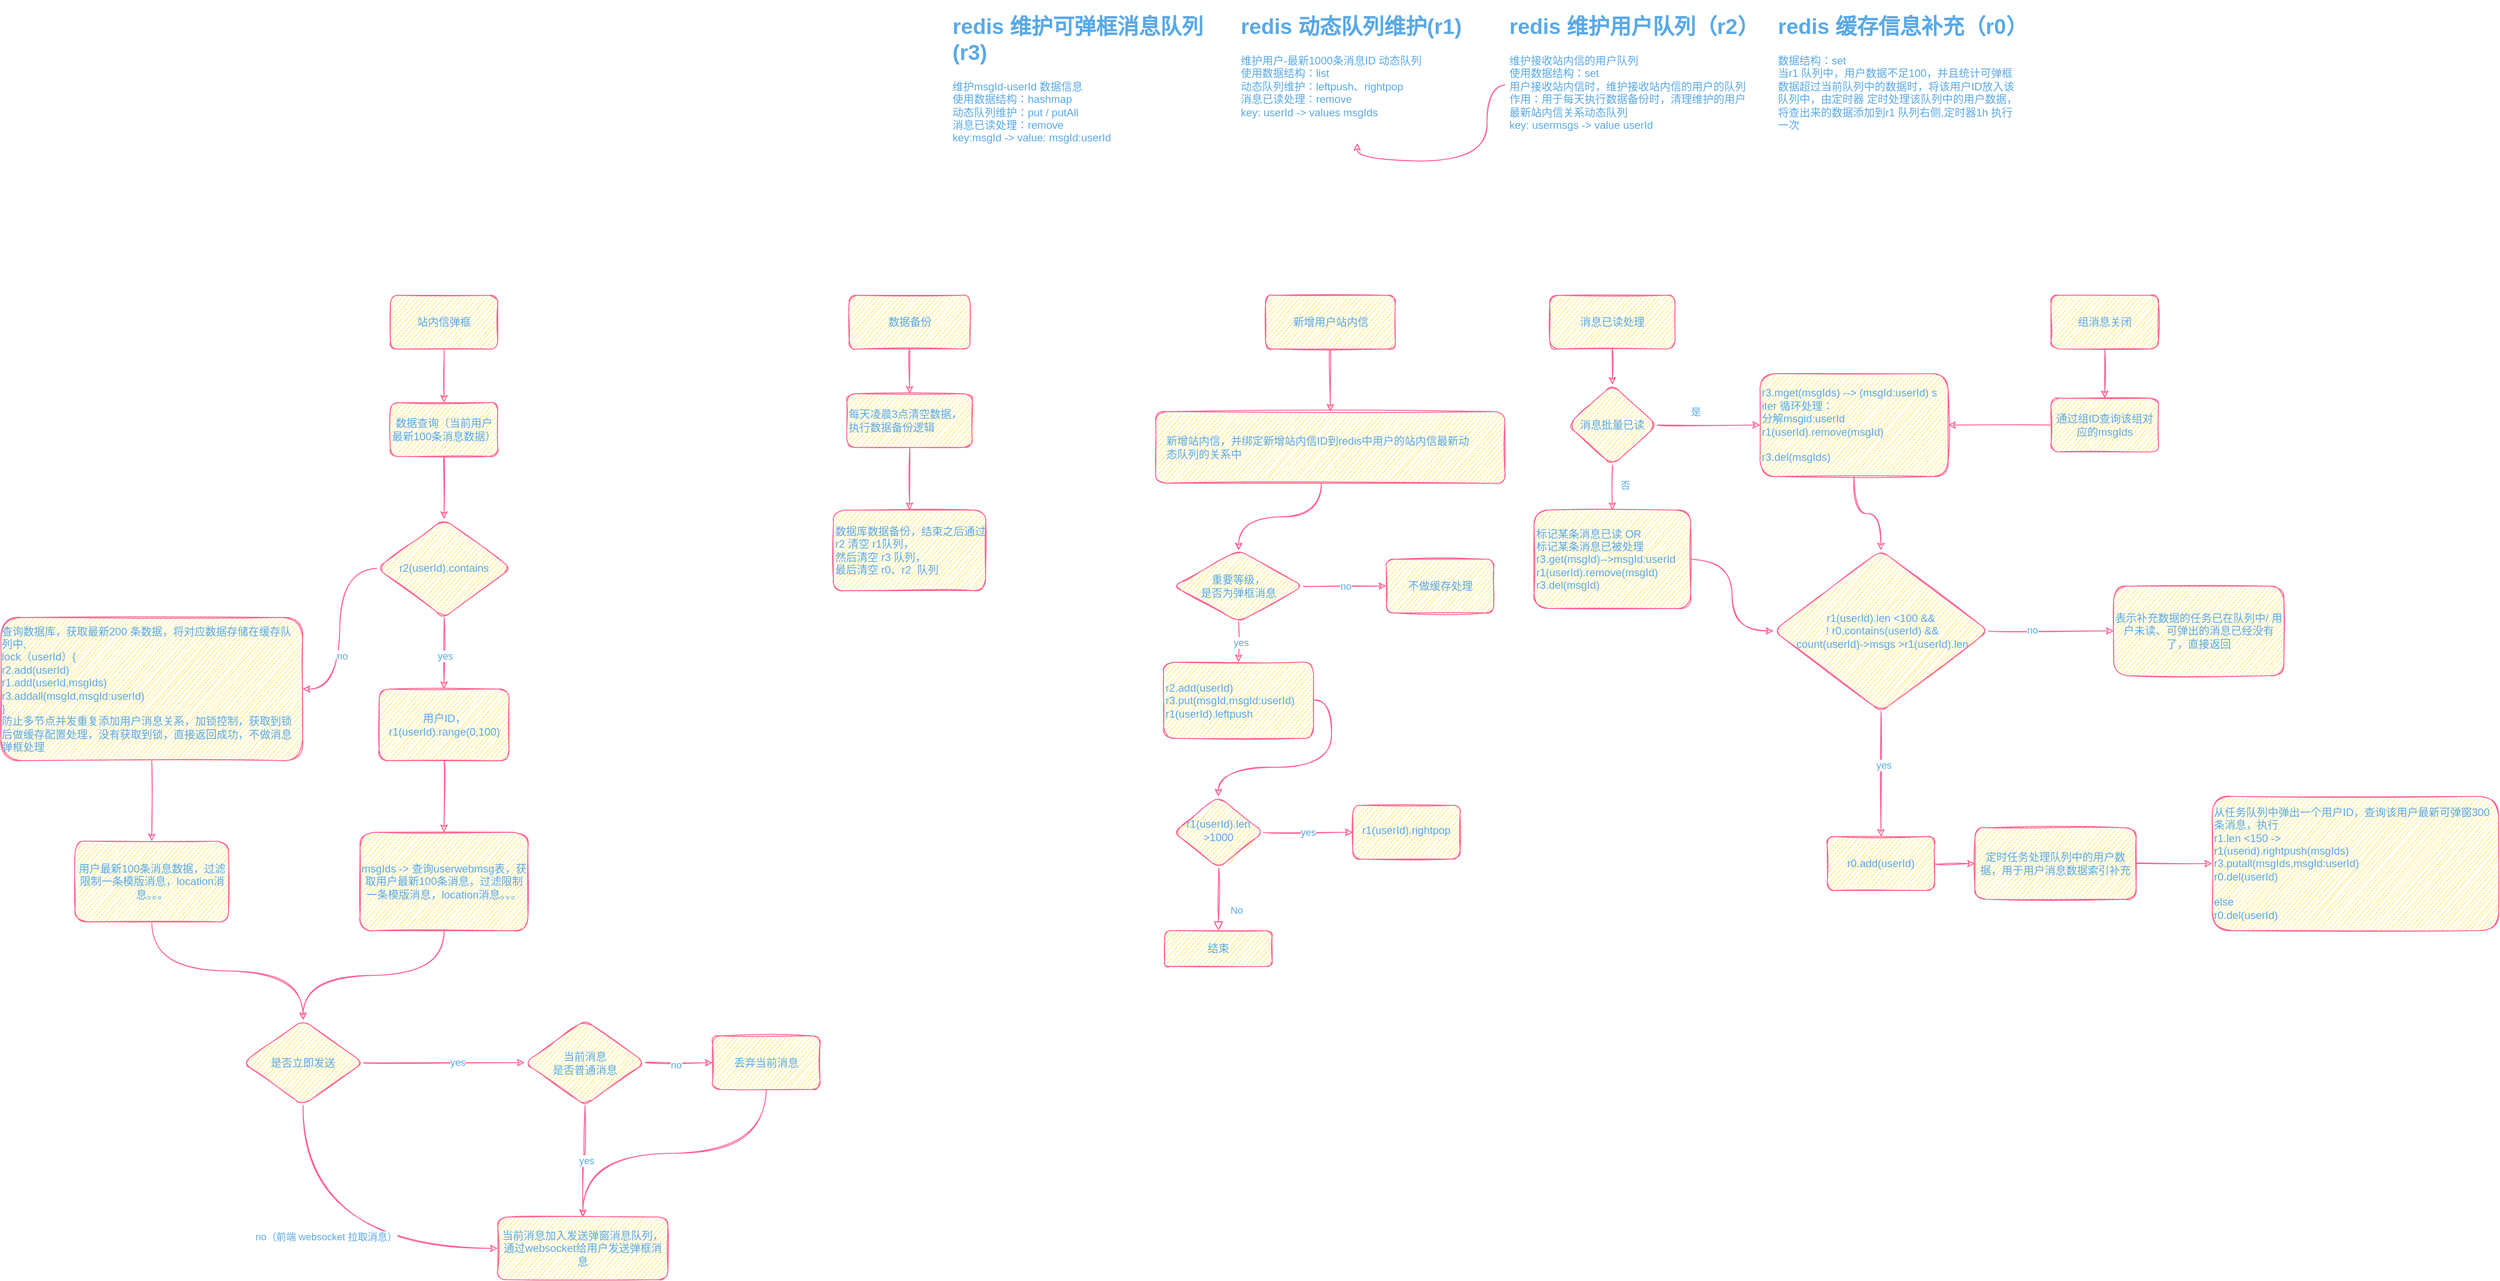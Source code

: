 <mxfile version="16.4.7" type="github">
  <diagram id="C5RBs43oDa-KdzZeNtuy" name="Page-1">
    <mxGraphModel dx="2837" dy="1937" grid="1" gridSize="10" guides="1" tooltips="1" connect="1" arrows="1" fold="1" page="1" pageScale="1" pageWidth="827" pageHeight="1169" math="0" shadow="0">
      <root>
        <mxCell id="WIyWlLk6GJQsqaUBKTNV-0" />
        <mxCell id="WIyWlLk6GJQsqaUBKTNV-1" parent="WIyWlLk6GJQsqaUBKTNV-0" />
        <mxCell id="-cFR_FY4Ac59gnSg9RBy-1" value="" style="edgeStyle=orthogonalEdgeStyle;curved=1;rounded=1;sketch=1;orthogonalLoop=1;jettySize=auto;html=1;fontColor=#5AA9E6;strokeColor=#FF6392;fillColor=#FFE45E;" edge="1" parent="WIyWlLk6GJQsqaUBKTNV-1" source="WIyWlLk6GJQsqaUBKTNV-3" target="-cFR_FY4Ac59gnSg9RBy-0">
          <mxGeometry relative="1" as="geometry" />
        </mxCell>
        <mxCell id="WIyWlLk6GJQsqaUBKTNV-3" value="新增用户站内信" style="rounded=1;whiteSpace=wrap;html=1;fontSize=12;glass=0;strokeWidth=1;shadow=0;sketch=1;fillColor=#FFE45E;strokeColor=#FF6392;fontColor=#5AA9E6;" parent="WIyWlLk6GJQsqaUBKTNV-1" vertex="1">
          <mxGeometry x="252.5" y="-60" width="145" height="60" as="geometry" />
        </mxCell>
        <mxCell id="WIyWlLk6GJQsqaUBKTNV-8" value="No" style="rounded=1;html=1;jettySize=auto;orthogonalLoop=1;fontSize=11;endArrow=block;endFill=0;endSize=8;strokeWidth=1;shadow=0;labelBackgroundColor=none;edgeStyle=orthogonalEdgeStyle;sketch=1;curved=1;strokeColor=#FF6392;fontColor=#5AA9E6;" parent="WIyWlLk6GJQsqaUBKTNV-1" source="WIyWlLk6GJQsqaUBKTNV-10" target="WIyWlLk6GJQsqaUBKTNV-11" edge="1">
          <mxGeometry x="0.333" y="20" relative="1" as="geometry">
            <mxPoint as="offset" />
          </mxGeometry>
        </mxCell>
        <mxCell id="-cFR_FY4Ac59gnSg9RBy-32" value="yes" style="edgeStyle=orthogonalEdgeStyle;curved=1;rounded=1;sketch=1;orthogonalLoop=1;jettySize=auto;html=1;fontColor=#5AA9E6;strokeColor=#FF6392;fillColor=#FFE45E;" edge="1" parent="WIyWlLk6GJQsqaUBKTNV-1" source="WIyWlLk6GJQsqaUBKTNV-10" target="-cFR_FY4Ac59gnSg9RBy-31">
          <mxGeometry relative="1" as="geometry" />
        </mxCell>
        <mxCell id="WIyWlLk6GJQsqaUBKTNV-10" value="r1(userId).len&lt;br&gt;&amp;gt;1000" style="rhombus;whiteSpace=wrap;html=1;shadow=0;fontFamily=Helvetica;fontSize=12;align=center;strokeWidth=1;spacing=6;spacingTop=-4;sketch=1;rounded=1;fillColor=#FFE45E;strokeColor=#FF6392;fontColor=#5AA9E6;" parent="WIyWlLk6GJQsqaUBKTNV-1" vertex="1">
          <mxGeometry x="150" y="500" width="100" height="80" as="geometry" />
        </mxCell>
        <mxCell id="WIyWlLk6GJQsqaUBKTNV-11" value="结束" style="rounded=1;whiteSpace=wrap;html=1;fontSize=12;glass=0;strokeWidth=1;shadow=0;sketch=1;fillColor=#FFE45E;strokeColor=#FF6392;fontColor=#5AA9E6;" parent="WIyWlLk6GJQsqaUBKTNV-1" vertex="1">
          <mxGeometry x="140" y="650" width="120" height="40" as="geometry" />
        </mxCell>
        <mxCell id="-cFR_FY4Ac59gnSg9RBy-0" value="" style="whiteSpace=wrap;html=1;fillColor=#FFE45E;strokeColor=#FF6392;fontColor=#5AA9E6;rounded=1;glass=0;strokeWidth=1;shadow=0;sketch=1;" vertex="1" parent="WIyWlLk6GJQsqaUBKTNV-1">
          <mxGeometry x="130" y="70" width="390" height="80" as="geometry" />
        </mxCell>
        <mxCell id="-cFR_FY4Ac59gnSg9RBy-24" value="" style="edgeStyle=orthogonalEdgeStyle;curved=1;rounded=1;sketch=1;orthogonalLoop=1;jettySize=auto;html=1;fontColor=#5AA9E6;strokeColor=#FF6392;fillColor=#FFE45E;" edge="1" parent="WIyWlLk6GJQsqaUBKTNV-1" source="-cFR_FY4Ac59gnSg9RBy-3" target="-cFR_FY4Ac59gnSg9RBy-23">
          <mxGeometry relative="1" as="geometry" />
        </mxCell>
        <mxCell id="-cFR_FY4Ac59gnSg9RBy-3" value="新增站内信，并绑定新增站内信ID到redis中用户的站内信最新动态队列的关系中&lt;br&gt;" style="text;html=1;strokeColor=none;fillColor=none;align=left;verticalAlign=middle;whiteSpace=wrap;rounded=1;sketch=1;fontColor=#5AA9E6;" vertex="1" parent="WIyWlLk6GJQsqaUBKTNV-1">
          <mxGeometry x="140" y="70" width="350" height="80" as="geometry" />
        </mxCell>
        <mxCell id="-cFR_FY4Ac59gnSg9RBy-7" value="&lt;h1&gt;redis 动态队列维护(r1)&lt;/h1&gt;&lt;div&gt;维护用户-最新1000条消息ID 动态队列&lt;/div&gt;&lt;div&gt;使用数据结构：list&lt;/div&gt;&lt;div&gt;动态队列维护：leftpush、rightpop&lt;/div&gt;&lt;div&gt;消息已读处理：remove&lt;/div&gt;&lt;div&gt;key: userId -&amp;gt; values msgIds&lt;/div&gt;" style="text;html=1;strokeColor=none;fillColor=none;spacing=5;spacingTop=-20;whiteSpace=wrap;overflow=hidden;rounded=1;sketch=1;fontColor=#5AA9E6;" vertex="1" parent="WIyWlLk6GJQsqaUBKTNV-1">
          <mxGeometry x="220" y="-380" width="270" height="150" as="geometry" />
        </mxCell>
        <mxCell id="-cFR_FY4Ac59gnSg9RBy-9" style="edgeStyle=orthogonalEdgeStyle;curved=1;rounded=1;sketch=1;orthogonalLoop=1;jettySize=auto;html=1;entryX=0.5;entryY=1;entryDx=0;entryDy=0;fontColor=#5AA9E6;strokeColor=#FF6392;fillColor=#FFE45E;" edge="1" parent="WIyWlLk6GJQsqaUBKTNV-1" source="-cFR_FY4Ac59gnSg9RBy-8" target="-cFR_FY4Ac59gnSg9RBy-7">
          <mxGeometry relative="1" as="geometry" />
        </mxCell>
        <mxCell id="-cFR_FY4Ac59gnSg9RBy-8" value="&lt;h1&gt;redis 维护用户队列（r2）&lt;/h1&gt;&lt;div&gt;维护接收站内信的用户队列&lt;/div&gt;&lt;div&gt;使用数据结构：set&lt;/div&gt;&lt;div&gt;用户接收站内信时，维护接收站内信的用户的队列&lt;/div&gt;&lt;div&gt;作用：用于每天执行数据备份时，清理维护的用户最新站内信关系动态队列&lt;/div&gt;&lt;div&gt;key: usermsgs -&amp;gt; value userId&lt;/div&gt;" style="text;html=1;strokeColor=none;fillColor=none;spacing=5;spacingTop=-20;whiteSpace=wrap;overflow=hidden;rounded=1;sketch=1;fontColor=#5AA9E6;" vertex="1" parent="WIyWlLk6GJQsqaUBKTNV-1">
          <mxGeometry x="520" y="-380" width="280" height="170" as="geometry" />
        </mxCell>
        <mxCell id="-cFR_FY4Ac59gnSg9RBy-14" value="" style="edgeStyle=orthogonalEdgeStyle;curved=1;rounded=1;sketch=1;orthogonalLoop=1;jettySize=auto;html=1;fontColor=#5AA9E6;strokeColor=#FF6392;fillColor=#FFE45E;" edge="1" parent="WIyWlLk6GJQsqaUBKTNV-1" source="-cFR_FY4Ac59gnSg9RBy-10" target="-cFR_FY4Ac59gnSg9RBy-13">
          <mxGeometry relative="1" as="geometry" />
        </mxCell>
        <mxCell id="-cFR_FY4Ac59gnSg9RBy-10" value="消息已读处理" style="rounded=1;whiteSpace=wrap;html=1;fontSize=12;glass=0;strokeWidth=1;shadow=0;sketch=1;fillColor=#FFE45E;strokeColor=#FF6392;fontColor=#5AA9E6;" vertex="1" parent="WIyWlLk6GJQsqaUBKTNV-1">
          <mxGeometry x="570" y="-60" width="140" height="60" as="geometry" />
        </mxCell>
        <mxCell id="-cFR_FY4Ac59gnSg9RBy-16" value="" style="edgeStyle=orthogonalEdgeStyle;curved=1;rounded=1;sketch=1;orthogonalLoop=1;jettySize=auto;html=1;fontColor=#5AA9E6;strokeColor=#FF6392;fillColor=#FFE45E;" edge="1" parent="WIyWlLk6GJQsqaUBKTNV-1" source="-cFR_FY4Ac59gnSg9RBy-13" target="-cFR_FY4Ac59gnSg9RBy-15">
          <mxGeometry relative="1" as="geometry" />
        </mxCell>
        <mxCell id="-cFR_FY4Ac59gnSg9RBy-20" value="否" style="edgeLabel;html=1;align=right;verticalAlign=middle;resizable=0;points=[];fontColor=#5AA9E6;rounded=1;" vertex="1" connectable="0" parent="-cFR_FY4Ac59gnSg9RBy-16">
          <mxGeometry x="-0.133" y="4" relative="1" as="geometry">
            <mxPoint x="16" as="offset" />
          </mxGeometry>
        </mxCell>
        <mxCell id="-cFR_FY4Ac59gnSg9RBy-18" value="" style="edgeStyle=orthogonalEdgeStyle;curved=1;rounded=1;sketch=1;orthogonalLoop=1;jettySize=auto;html=1;fontColor=#5AA9E6;strokeColor=#FF6392;fillColor=#FFE45E;" edge="1" parent="WIyWlLk6GJQsqaUBKTNV-1" source="-cFR_FY4Ac59gnSg9RBy-13" target="-cFR_FY4Ac59gnSg9RBy-17">
          <mxGeometry relative="1" as="geometry" />
        </mxCell>
        <mxCell id="-cFR_FY4Ac59gnSg9RBy-19" value="是" style="edgeLabel;html=1;align=center;verticalAlign=middle;resizable=0;points=[];fontColor=#5AA9E6;rounded=1;" vertex="1" connectable="0" parent="-cFR_FY4Ac59gnSg9RBy-18">
          <mxGeometry x="-0.257" y="4" relative="1" as="geometry">
            <mxPoint y="-11" as="offset" />
          </mxGeometry>
        </mxCell>
        <mxCell id="-cFR_FY4Ac59gnSg9RBy-13" value="消息批量已读" style="rhombus;whiteSpace=wrap;html=1;fillColor=#FFE45E;strokeColor=#FF6392;fontColor=#5AA9E6;rounded=1;glass=0;strokeWidth=1;shadow=0;sketch=1;" vertex="1" parent="WIyWlLk6GJQsqaUBKTNV-1">
          <mxGeometry x="590" y="40" width="100" height="90" as="geometry" />
        </mxCell>
        <mxCell id="-cFR_FY4Ac59gnSg9RBy-34" value="" style="edgeStyle=orthogonalEdgeStyle;curved=1;rounded=1;sketch=1;orthogonalLoop=1;jettySize=auto;html=1;fontColor=#5AA9E6;strokeColor=#FF6392;fillColor=#FFE45E;" edge="1" parent="WIyWlLk6GJQsqaUBKTNV-1" source="-cFR_FY4Ac59gnSg9RBy-15" target="-cFR_FY4Ac59gnSg9RBy-33">
          <mxGeometry relative="1" as="geometry" />
        </mxCell>
        <mxCell id="-cFR_FY4Ac59gnSg9RBy-15" value="标记某条消息已读 OR&lt;br&gt;标记某条消息已被处理&lt;br&gt;r3.get(msgId)--&amp;gt;msgId:userId&lt;br&gt;r1(userId).remove(msgId)&lt;br&gt;r3.del(msgId)" style="whiteSpace=wrap;html=1;fillColor=#FFE45E;strokeColor=#FF6392;fontColor=#5AA9E6;rounded=1;glass=0;strokeWidth=1;shadow=0;sketch=1;align=left;" vertex="1" parent="WIyWlLk6GJQsqaUBKTNV-1">
          <mxGeometry x="552.5" y="180" width="175" height="110" as="geometry" />
        </mxCell>
        <mxCell id="-cFR_FY4Ac59gnSg9RBy-35" style="edgeStyle=orthogonalEdgeStyle;curved=1;rounded=1;sketch=1;orthogonalLoop=1;jettySize=auto;html=1;exitX=0.5;exitY=1;exitDx=0;exitDy=0;entryX=0.5;entryY=0;entryDx=0;entryDy=0;fontColor=#5AA9E6;strokeColor=#FF6392;fillColor=#FFE45E;" edge="1" parent="WIyWlLk6GJQsqaUBKTNV-1" source="-cFR_FY4Ac59gnSg9RBy-17" target="-cFR_FY4Ac59gnSg9RBy-33">
          <mxGeometry relative="1" as="geometry" />
        </mxCell>
        <mxCell id="-cFR_FY4Ac59gnSg9RBy-17" value="r3.mget(msgIds) --&amp;gt; (msgId:userId) s&lt;br&gt;iter 循环处理：&lt;br&gt;分解msgid:userId&amp;nbsp;&lt;br&gt;r1(userId).remove(msgId)&lt;br&gt;&lt;br&gt;r3.del(msgIds)&lt;br&gt;&lt;div&gt;&lt;/div&gt;" style="whiteSpace=wrap;html=1;fillColor=#FFE45E;strokeColor=#FF6392;fontColor=#5AA9E6;rounded=1;glass=0;strokeWidth=1;shadow=0;sketch=1;align=left;" vertex="1" parent="WIyWlLk6GJQsqaUBKTNV-1">
          <mxGeometry x="805" y="27.5" width="210" height="115" as="geometry" />
        </mxCell>
        <mxCell id="-cFR_FY4Ac59gnSg9RBy-22" value="&lt;h1&gt;redis 维护可弹框消息队列(r3)&lt;/h1&gt;&lt;div&gt;维护msgId-userId 数据信息&lt;/div&gt;&lt;div&gt;&lt;span&gt;使用数据结构：hashmap&lt;/span&gt;&lt;br&gt;&lt;/div&gt;&lt;div&gt;动态队列维护：put / putAll&lt;/div&gt;&lt;div&gt;&lt;span&gt;消息已读处理：remove&lt;/span&gt;&lt;/div&gt;&lt;div&gt;&lt;span&gt;key:msgId -&amp;gt; value: msgId:userId&lt;/span&gt;&lt;/div&gt;" style="text;html=1;strokeColor=none;fillColor=none;spacing=5;spacingTop=-20;whiteSpace=wrap;overflow=hidden;rounded=1;sketch=1;fontColor=#5AA9E6;" vertex="1" parent="WIyWlLk6GJQsqaUBKTNV-1">
          <mxGeometry x="-102.5" y="-380" width="300" height="160" as="geometry" />
        </mxCell>
        <mxCell id="-cFR_FY4Ac59gnSg9RBy-26" value="" style="edgeStyle=orthogonalEdgeStyle;curved=1;rounded=1;sketch=1;orthogonalLoop=1;jettySize=auto;html=1;fontColor=#5AA9E6;strokeColor=#FF6392;fillColor=#FFE45E;" edge="1" parent="WIyWlLk6GJQsqaUBKTNV-1" source="-cFR_FY4Ac59gnSg9RBy-23" target="-cFR_FY4Ac59gnSg9RBy-25">
          <mxGeometry relative="1" as="geometry" />
        </mxCell>
        <mxCell id="-cFR_FY4Ac59gnSg9RBy-27" value="yes" style="edgeLabel;html=1;align=center;verticalAlign=middle;resizable=0;points=[];fontColor=#5AA9E6;rounded=1;" vertex="1" connectable="0" parent="-cFR_FY4Ac59gnSg9RBy-26">
          <mxGeometry x="0.022" y="2" relative="1" as="geometry">
            <mxPoint as="offset" />
          </mxGeometry>
        </mxCell>
        <mxCell id="-cFR_FY4Ac59gnSg9RBy-29" value="no" style="edgeStyle=orthogonalEdgeStyle;curved=1;rounded=1;sketch=1;orthogonalLoop=1;jettySize=auto;html=1;fontColor=#5AA9E6;strokeColor=#FF6392;fillColor=#FFE45E;" edge="1" parent="WIyWlLk6GJQsqaUBKTNV-1" source="-cFR_FY4Ac59gnSg9RBy-23" target="-cFR_FY4Ac59gnSg9RBy-28">
          <mxGeometry relative="1" as="geometry" />
        </mxCell>
        <mxCell id="-cFR_FY4Ac59gnSg9RBy-23" value="重要等级，&lt;br&gt;是否为弹框消息" style="rhombus;whiteSpace=wrap;html=1;rounded=1;sketch=1;fontColor=#5AA9E6;strokeColor=#FF6392;fillColor=#FFE45E;" vertex="1" parent="WIyWlLk6GJQsqaUBKTNV-1">
          <mxGeometry x="150" y="225" width="145" height="80" as="geometry" />
        </mxCell>
        <mxCell id="-cFR_FY4Ac59gnSg9RBy-30" style="edgeStyle=orthogonalEdgeStyle;curved=1;rounded=1;sketch=1;orthogonalLoop=1;jettySize=auto;html=1;exitX=1;exitY=0.5;exitDx=0;exitDy=0;fontColor=#5AA9E6;strokeColor=#FF6392;fillColor=#FFE45E;" edge="1" parent="WIyWlLk6GJQsqaUBKTNV-1" source="-cFR_FY4Ac59gnSg9RBy-25" target="WIyWlLk6GJQsqaUBKTNV-10">
          <mxGeometry relative="1" as="geometry" />
        </mxCell>
        <mxCell id="-cFR_FY4Ac59gnSg9RBy-25" value="&lt;span&gt;r2.add(userId)&lt;/span&gt;&lt;br&gt;&lt;span&gt;r3.put(msgId,msgId:userId)&lt;br&gt;&lt;/span&gt;r1(userId).leftpush" style="whiteSpace=wrap;html=1;fillColor=#FFE45E;strokeColor=#FF6392;fontColor=#5AA9E6;rounded=1;sketch=1;align=left;" vertex="1" parent="WIyWlLk6GJQsqaUBKTNV-1">
          <mxGeometry x="138.75" y="350" width="167.5" height="85" as="geometry" />
        </mxCell>
        <mxCell id="-cFR_FY4Ac59gnSg9RBy-28" value="不做缓存处理" style="whiteSpace=wrap;html=1;fillColor=#FFE45E;strokeColor=#FF6392;fontColor=#5AA9E6;rounded=1;sketch=1;" vertex="1" parent="WIyWlLk6GJQsqaUBKTNV-1">
          <mxGeometry x="387.5" y="235" width="120" height="60" as="geometry" />
        </mxCell>
        <mxCell id="-cFR_FY4Ac59gnSg9RBy-31" value="r1(userId).rightpop" style="whiteSpace=wrap;html=1;fillColor=#FFE45E;strokeColor=#FF6392;fontColor=#5AA9E6;shadow=0;strokeWidth=1;spacing=6;spacingTop=-4;sketch=1;rounded=1;" vertex="1" parent="WIyWlLk6GJQsqaUBKTNV-1">
          <mxGeometry x="350" y="510" width="120" height="60" as="geometry" />
        </mxCell>
        <mxCell id="-cFR_FY4Ac59gnSg9RBy-46" value="" style="edgeStyle=orthogonalEdgeStyle;curved=1;rounded=1;sketch=1;orthogonalLoop=1;jettySize=auto;html=1;fontColor=#5AA9E6;strokeColor=#FF6392;fillColor=#FFE45E;" edge="1" parent="WIyWlLk6GJQsqaUBKTNV-1" source="-cFR_FY4Ac59gnSg9RBy-33" target="-cFR_FY4Ac59gnSg9RBy-45">
          <mxGeometry relative="1" as="geometry" />
        </mxCell>
        <mxCell id="-cFR_FY4Ac59gnSg9RBy-47" value="yes" style="edgeLabel;html=1;align=center;verticalAlign=middle;resizable=0;points=[];fontColor=#5AA9E6;rounded=1;" vertex="1" connectable="0" parent="-cFR_FY4Ac59gnSg9RBy-46">
          <mxGeometry x="-0.143" y="3" relative="1" as="geometry">
            <mxPoint as="offset" />
          </mxGeometry>
        </mxCell>
        <mxCell id="-cFR_FY4Ac59gnSg9RBy-49" value="" style="edgeStyle=orthogonalEdgeStyle;curved=1;rounded=1;sketch=1;orthogonalLoop=1;jettySize=auto;html=1;fontColor=#5AA9E6;strokeColor=#FF6392;fillColor=#FFE45E;" edge="1" parent="WIyWlLk6GJQsqaUBKTNV-1" source="-cFR_FY4Ac59gnSg9RBy-33" target="-cFR_FY4Ac59gnSg9RBy-48">
          <mxGeometry relative="1" as="geometry" />
        </mxCell>
        <mxCell id="-cFR_FY4Ac59gnSg9RBy-50" value="no" style="edgeLabel;html=1;align=center;verticalAlign=middle;resizable=0;points=[];fontColor=#5AA9E6;rounded=1;" vertex="1" connectable="0" parent="-cFR_FY4Ac59gnSg9RBy-49">
          <mxGeometry x="-0.3" y="1" relative="1" as="geometry">
            <mxPoint as="offset" />
          </mxGeometry>
        </mxCell>
        <mxCell id="-cFR_FY4Ac59gnSg9RBy-33" value="r1(userId).len &amp;lt;100 &amp;amp;&amp;amp;&lt;br&gt;&amp;nbsp;! r0.contains(userId) &amp;amp;&amp;amp;&lt;br&gt;&amp;nbsp;count(userId)-&amp;gt;msgs &amp;gt;r1(userId).len" style="rhombus;whiteSpace=wrap;html=1;align=center;fillColor=#FFE45E;strokeColor=#FF6392;fontColor=#5AA9E6;rounded=1;glass=0;strokeWidth=1;shadow=0;sketch=1;" vertex="1" parent="WIyWlLk6GJQsqaUBKTNV-1">
          <mxGeometry x="820" y="225" width="240" height="180" as="geometry" />
        </mxCell>
        <mxCell id="-cFR_FY4Ac59gnSg9RBy-36" value="&lt;h1&gt;redis 缓存信息补充（r0）&lt;/h1&gt;&lt;div&gt;数据结构：set&lt;/div&gt;&lt;div&gt;当r1 队列中，用户数据不足100，并且统计可弹框数据超过当前队列中的数据时，将该用户ID放入该队列中，由定时器 定时处理该队列中的用户数据，将查出来的数据添加到r1 队列右侧,定时器1h 执行一次&lt;/div&gt;" style="text;html=1;strokeColor=none;fillColor=none;spacing=5;spacingTop=-20;whiteSpace=wrap;overflow=hidden;rounded=1;sketch=1;fontColor=#5AA9E6;" vertex="1" parent="WIyWlLk6GJQsqaUBKTNV-1">
          <mxGeometry x="820" y="-380" width="280" height="170" as="geometry" />
        </mxCell>
        <mxCell id="-cFR_FY4Ac59gnSg9RBy-52" value="" style="edgeStyle=orthogonalEdgeStyle;curved=1;rounded=1;sketch=1;orthogonalLoop=1;jettySize=auto;html=1;fontColor=#5AA9E6;strokeColor=#FF6392;fillColor=#FFE45E;" edge="1" parent="WIyWlLk6GJQsqaUBKTNV-1" source="-cFR_FY4Ac59gnSg9RBy-45" target="-cFR_FY4Ac59gnSg9RBy-51">
          <mxGeometry relative="1" as="geometry" />
        </mxCell>
        <mxCell id="-cFR_FY4Ac59gnSg9RBy-45" value="r0.add(userId)" style="rounded=1;whiteSpace=wrap;html=1;fillColor=#FFE45E;strokeColor=#FF6392;fontColor=#5AA9E6;glass=0;strokeWidth=1;shadow=0;sketch=1;" vertex="1" parent="WIyWlLk6GJQsqaUBKTNV-1">
          <mxGeometry x="880" y="545" width="120" height="60" as="geometry" />
        </mxCell>
        <mxCell id="-cFR_FY4Ac59gnSg9RBy-48" value="表示补充数据的任务已在队列中/ 用户未读、可弹出的消息已经没有了，直接返回" style="whiteSpace=wrap;html=1;fillColor=#FFE45E;strokeColor=#FF6392;fontColor=#5AA9E6;rounded=1;glass=0;strokeWidth=1;shadow=0;sketch=1;" vertex="1" parent="WIyWlLk6GJQsqaUBKTNV-1">
          <mxGeometry x="1200" y="265" width="190" height="100" as="geometry" />
        </mxCell>
        <mxCell id="-cFR_FY4Ac59gnSg9RBy-60" value="" style="edgeStyle=orthogonalEdgeStyle;curved=1;rounded=1;sketch=1;orthogonalLoop=1;jettySize=auto;html=1;fontColor=#5AA9E6;strokeColor=#FF6392;fillColor=#FFE45E;" edge="1" parent="WIyWlLk6GJQsqaUBKTNV-1" source="-cFR_FY4Ac59gnSg9RBy-51" target="-cFR_FY4Ac59gnSg9RBy-59">
          <mxGeometry relative="1" as="geometry" />
        </mxCell>
        <mxCell id="-cFR_FY4Ac59gnSg9RBy-51" value="定时任务处理队列中的用户数据，用于用户消息数据索引补充" style="whiteSpace=wrap;html=1;fillColor=#FFE45E;strokeColor=#FF6392;fontColor=#5AA9E6;rounded=1;glass=0;strokeWidth=1;shadow=0;sketch=1;" vertex="1" parent="WIyWlLk6GJQsqaUBKTNV-1">
          <mxGeometry x="1045" y="535" width="180" height="80" as="geometry" />
        </mxCell>
        <mxCell id="-cFR_FY4Ac59gnSg9RBy-57" value="" style="edgeStyle=orthogonalEdgeStyle;curved=1;rounded=1;sketch=1;orthogonalLoop=1;jettySize=auto;html=1;fontColor=#5AA9E6;strokeColor=#FF6392;fillColor=#FFE45E;" edge="1" parent="WIyWlLk6GJQsqaUBKTNV-1" source="-cFR_FY4Ac59gnSg9RBy-53" target="-cFR_FY4Ac59gnSg9RBy-56">
          <mxGeometry relative="1" as="geometry" />
        </mxCell>
        <mxCell id="-cFR_FY4Ac59gnSg9RBy-53" value="组消息关闭" style="whiteSpace=wrap;html=1;rounded=1;sketch=1;fontColor=#5AA9E6;strokeColor=#FF6392;fillColor=#FFE45E;" vertex="1" parent="WIyWlLk6GJQsqaUBKTNV-1">
          <mxGeometry x="1130" y="-60" width="120" height="60" as="geometry" />
        </mxCell>
        <mxCell id="-cFR_FY4Ac59gnSg9RBy-58" style="edgeStyle=orthogonalEdgeStyle;curved=1;rounded=1;sketch=1;orthogonalLoop=1;jettySize=auto;html=1;exitX=0;exitY=0.5;exitDx=0;exitDy=0;entryX=1;entryY=0.5;entryDx=0;entryDy=0;fontColor=#5AA9E6;strokeColor=#FF6392;fillColor=#FFE45E;" edge="1" parent="WIyWlLk6GJQsqaUBKTNV-1" source="-cFR_FY4Ac59gnSg9RBy-56" target="-cFR_FY4Ac59gnSg9RBy-17">
          <mxGeometry relative="1" as="geometry" />
        </mxCell>
        <mxCell id="-cFR_FY4Ac59gnSg9RBy-56" value="通过组ID查询该组对应的msgIds" style="whiteSpace=wrap;html=1;fillColor=#FFE45E;strokeColor=#FF6392;fontColor=#5AA9E6;rounded=1;sketch=1;" vertex="1" parent="WIyWlLk6GJQsqaUBKTNV-1">
          <mxGeometry x="1130" y="55" width="120" height="60" as="geometry" />
        </mxCell>
        <mxCell id="-cFR_FY4Ac59gnSg9RBy-59" value="从任务队列中弹出一个用户ID，查询该用户最新可弹窗300条消息，执行&lt;br&gt;r1.len &amp;lt;150 -&amp;gt;&lt;br&gt;r1(userid).rightpush(msgIds)&lt;br&gt;r3.putall(msgIds,msgId:userId)&lt;br&gt;r0.del(userId)&lt;br&gt;&lt;br&gt;else&amp;nbsp;&lt;br&gt;r0.del(userId)" style="whiteSpace=wrap;html=1;fillColor=#FFE45E;strokeColor=#FF6392;fontColor=#5AA9E6;rounded=1;glass=0;strokeWidth=1;shadow=0;sketch=1;align=left;" vertex="1" parent="WIyWlLk6GJQsqaUBKTNV-1">
          <mxGeometry x="1310" y="500" width="320" height="150" as="geometry" />
        </mxCell>
        <mxCell id="-cFR_FY4Ac59gnSg9RBy-74" value="" style="edgeStyle=orthogonalEdgeStyle;curved=1;rounded=1;sketch=1;orthogonalLoop=1;jettySize=auto;html=1;fontColor=#5AA9E6;strokeColor=#FF6392;fillColor=#FFE45E;" edge="1" parent="WIyWlLk6GJQsqaUBKTNV-1" source="-cFR_FY4Ac59gnSg9RBy-61" target="-cFR_FY4Ac59gnSg9RBy-73">
          <mxGeometry relative="1" as="geometry" />
        </mxCell>
        <mxCell id="-cFR_FY4Ac59gnSg9RBy-61" value="数据查询（当前用户最新100条消息数据）" style="whiteSpace=wrap;html=1;rounded=1;sketch=1;fontColor=#5AA9E6;strokeColor=#FF6392;fillColor=#FFE45E;" vertex="1" parent="WIyWlLk6GJQsqaUBKTNV-1">
          <mxGeometry x="-725" y="60" width="120" height="60" as="geometry" />
        </mxCell>
        <mxCell id="-cFR_FY4Ac59gnSg9RBy-93" value="" style="edgeStyle=orthogonalEdgeStyle;curved=1;rounded=1;sketch=1;orthogonalLoop=1;jettySize=auto;html=1;fontColor=#5AA9E6;strokeColor=#FF6392;fillColor=#FFE45E;entryX=0.5;entryY=0;entryDx=0;entryDy=0;" edge="1" parent="WIyWlLk6GJQsqaUBKTNV-1" source="-cFR_FY4Ac59gnSg9RBy-64" target="-cFR_FY4Ac59gnSg9RBy-106">
          <mxGeometry relative="1" as="geometry">
            <mxPoint x="-720" y="770" as="targetPoint" />
          </mxGeometry>
        </mxCell>
        <mxCell id="-cFR_FY4Ac59gnSg9RBy-64" value="msgIds -&amp;gt; 查询userwebmsg表，获取用户最新100条消息，过滤限制一条模版消息，location消息。。。" style="whiteSpace=wrap;html=1;rounded=1;sketch=1;fontColor=#5AA9E6;strokeColor=#FF6392;fillColor=#FFE45E;" vertex="1" parent="WIyWlLk6GJQsqaUBKTNV-1">
          <mxGeometry x="-758.75" y="540" width="187.5" height="110" as="geometry" />
        </mxCell>
        <mxCell id="-cFR_FY4Ac59gnSg9RBy-68" value="" style="edgeStyle=orthogonalEdgeStyle;curved=1;rounded=1;sketch=1;orthogonalLoop=1;jettySize=auto;html=1;fontColor=#5AA9E6;strokeColor=#FF6392;fillColor=#FFE45E;exitX=0.5;exitY=1;exitDx=0;exitDy=0;" edge="1" parent="WIyWlLk6GJQsqaUBKTNV-1" source="-cFR_FY4Ac59gnSg9RBy-66" target="-cFR_FY4Ac59gnSg9RBy-67">
          <mxGeometry relative="1" as="geometry">
            <mxPoint x="-170" y="-40" as="sourcePoint" />
          </mxGeometry>
        </mxCell>
        <mxCell id="-cFR_FY4Ac59gnSg9RBy-66" value="数据备份" style="whiteSpace=wrap;html=1;rounded=1;sketch=1;fontColor=#5AA9E6;strokeColor=#FF6392;fillColor=#FFE45E;" vertex="1" parent="WIyWlLk6GJQsqaUBKTNV-1">
          <mxGeometry x="-212.5" y="-60" width="135" height="60" as="geometry" />
        </mxCell>
        <mxCell id="-cFR_FY4Ac59gnSg9RBy-72" value="" style="edgeStyle=orthogonalEdgeStyle;curved=1;rounded=1;sketch=1;orthogonalLoop=1;jettySize=auto;html=1;fontColor=#5AA9E6;strokeColor=#FF6392;fillColor=#FFE45E;" edge="1" parent="WIyWlLk6GJQsqaUBKTNV-1" source="-cFR_FY4Ac59gnSg9RBy-67" target="-cFR_FY4Ac59gnSg9RBy-71">
          <mxGeometry relative="1" as="geometry" />
        </mxCell>
        <mxCell id="-cFR_FY4Ac59gnSg9RBy-67" value="每天凌晨3点清空数据，执行数据备份逻辑" style="whiteSpace=wrap;html=1;fillColor=#FFE45E;strokeColor=#FF6392;fontColor=#5AA9E6;rounded=1;sketch=1;align=left;" vertex="1" parent="WIyWlLk6GJQsqaUBKTNV-1">
          <mxGeometry x="-215" y="50" width="140" height="60" as="geometry" />
        </mxCell>
        <mxCell id="-cFR_FY4Ac59gnSg9RBy-71" value="数据库数据备份，结束之后通过r2 清空 r1队列，&lt;br&gt;然后清空 r3 队列，&lt;br&gt;最后清空 r0、r2&amp;nbsp; 队列" style="whiteSpace=wrap;html=1;align=left;fillColor=#FFE45E;strokeColor=#FF6392;fontColor=#5AA9E6;rounded=1;sketch=1;" vertex="1" parent="WIyWlLk6GJQsqaUBKTNV-1">
          <mxGeometry x="-230" y="180" width="170" height="90" as="geometry" />
        </mxCell>
        <mxCell id="-cFR_FY4Ac59gnSg9RBy-76" value="" style="edgeStyle=orthogonalEdgeStyle;curved=1;rounded=1;sketch=1;orthogonalLoop=1;jettySize=auto;html=1;fontColor=#5AA9E6;strokeColor=#FF6392;fillColor=#FFE45E;" edge="1" parent="WIyWlLk6GJQsqaUBKTNV-1" source="-cFR_FY4Ac59gnSg9RBy-73" target="-cFR_FY4Ac59gnSg9RBy-75">
          <mxGeometry relative="1" as="geometry" />
        </mxCell>
        <mxCell id="-cFR_FY4Ac59gnSg9RBy-77" value="yes" style="edgeLabel;html=1;align=center;verticalAlign=middle;resizable=0;points=[];fontColor=#5AA9E6;rounded=1;" vertex="1" connectable="0" parent="-cFR_FY4Ac59gnSg9RBy-76">
          <mxGeometry x="0.08" y="1" relative="1" as="geometry">
            <mxPoint as="offset" />
          </mxGeometry>
        </mxCell>
        <mxCell id="-cFR_FY4Ac59gnSg9RBy-79" value="" style="edgeStyle=orthogonalEdgeStyle;curved=1;rounded=1;sketch=1;orthogonalLoop=1;jettySize=auto;html=1;fontColor=#5AA9E6;strokeColor=#FF6392;fillColor=#FFE45E;" edge="1" parent="WIyWlLk6GJQsqaUBKTNV-1" source="-cFR_FY4Ac59gnSg9RBy-73" target="-cFR_FY4Ac59gnSg9RBy-78">
          <mxGeometry relative="1" as="geometry" />
        </mxCell>
        <mxCell id="-cFR_FY4Ac59gnSg9RBy-80" value="no" style="edgeLabel;html=1;align=center;verticalAlign=middle;resizable=0;points=[];fontColor=#5AA9E6;rounded=1;" vertex="1" connectable="0" parent="-cFR_FY4Ac59gnSg9RBy-79">
          <mxGeometry x="0.274" y="2" relative="1" as="geometry">
            <mxPoint as="offset" />
          </mxGeometry>
        </mxCell>
        <mxCell id="-cFR_FY4Ac59gnSg9RBy-73" value="r2(userId).contains" style="rhombus;whiteSpace=wrap;html=1;fillColor=#FFE45E;strokeColor=#FF6392;fontColor=#5AA9E6;rounded=1;sketch=1;" vertex="1" parent="WIyWlLk6GJQsqaUBKTNV-1">
          <mxGeometry x="-740" y="190" width="150" height="110" as="geometry" />
        </mxCell>
        <mxCell id="-cFR_FY4Ac59gnSg9RBy-81" style="edgeStyle=orthogonalEdgeStyle;curved=1;rounded=1;sketch=1;orthogonalLoop=1;jettySize=auto;html=1;exitX=0.5;exitY=1;exitDx=0;exitDy=0;entryX=0.5;entryY=0;entryDx=0;entryDy=0;fontColor=#5AA9E6;strokeColor=#FF6392;fillColor=#FFE45E;" edge="1" parent="WIyWlLk6GJQsqaUBKTNV-1" source="-cFR_FY4Ac59gnSg9RBy-75" target="-cFR_FY4Ac59gnSg9RBy-64">
          <mxGeometry relative="1" as="geometry" />
        </mxCell>
        <mxCell id="-cFR_FY4Ac59gnSg9RBy-75" value="&lt;span&gt;用户ID，r1(userId).range(0,100)&lt;/span&gt;" style="whiteSpace=wrap;html=1;fillColor=#FFE45E;strokeColor=#FF6392;fontColor=#5AA9E6;rounded=1;sketch=1;" vertex="1" parent="WIyWlLk6GJQsqaUBKTNV-1">
          <mxGeometry x="-737.5" y="380" width="145" height="80" as="geometry" />
        </mxCell>
        <mxCell id="-cFR_FY4Ac59gnSg9RBy-95" value="" style="edgeStyle=orthogonalEdgeStyle;curved=1;rounded=1;sketch=1;orthogonalLoop=1;jettySize=auto;html=1;fontColor=#5AA9E6;strokeColor=#FF6392;fillColor=#FFE45E;" edge="1" parent="WIyWlLk6GJQsqaUBKTNV-1" source="-cFR_FY4Ac59gnSg9RBy-78" target="-cFR_FY4Ac59gnSg9RBy-94">
          <mxGeometry relative="1" as="geometry" />
        </mxCell>
        <mxCell id="-cFR_FY4Ac59gnSg9RBy-78" value="&lt;div style=&quot;text-align: left&quot;&gt;&lt;span&gt;查询数据库，获取最新200 条数据，将对应数据存储在缓存队列中,&lt;/span&gt;&lt;/div&gt;&lt;div style=&quot;text-align: left&quot;&gt;&lt;span&gt;lock（userId）{&lt;/span&gt;&lt;/div&gt;&lt;div style=&quot;text-align: left&quot;&gt;&lt;span&gt;r2.add(userId)&lt;/span&gt;&lt;/div&gt;&lt;div style=&quot;text-align: left&quot;&gt;&lt;span&gt;r1.add(userId,msgIds)&lt;/span&gt;&lt;/div&gt;&lt;div style=&quot;text-align: left&quot;&gt;&lt;span&gt;r3.addall(msgId,msgId:userId)&lt;/span&gt;&lt;/div&gt;&lt;div style=&quot;text-align: left&quot;&gt;&lt;span&gt;}&lt;/span&gt;&lt;/div&gt;&lt;div style=&quot;text-align: left&quot;&gt;&lt;span&gt;防止多节点并发重复添加用户消息关系，加锁控制，获取到锁后做缓存配置处理，没有获取到锁，直接返回成功，不做消息弹框处理&lt;/span&gt;&lt;/div&gt;" style="whiteSpace=wrap;html=1;fillColor=#FFE45E;strokeColor=#FF6392;fontColor=#5AA9E6;rounded=1;sketch=1;" vertex="1" parent="WIyWlLk6GJQsqaUBKTNV-1">
          <mxGeometry x="-1160" y="300" width="337" height="160" as="geometry" />
        </mxCell>
        <mxCell id="-cFR_FY4Ac59gnSg9RBy-89" value="" style="edgeStyle=orthogonalEdgeStyle;curved=1;rounded=1;sketch=1;orthogonalLoop=1;jettySize=auto;html=1;fontColor=#5AA9E6;strokeColor=#FF6392;fillColor=#FFE45E;entryX=0.5;entryY=0;entryDx=0;entryDy=0;" edge="1" parent="WIyWlLk6GJQsqaUBKTNV-1" source="-cFR_FY4Ac59gnSg9RBy-82" target="-cFR_FY4Ac59gnSg9RBy-61">
          <mxGeometry relative="1" as="geometry">
            <mxPoint x="-1130" y="-25" as="targetPoint" />
          </mxGeometry>
        </mxCell>
        <mxCell id="-cFR_FY4Ac59gnSg9RBy-82" value="站内信弹框" style="whiteSpace=wrap;html=1;rounded=1;sketch=1;fontColor=#5AA9E6;strokeColor=#FF6392;fillColor=#FFE45E;" vertex="1" parent="WIyWlLk6GJQsqaUBKTNV-1">
          <mxGeometry x="-725" y="-60" width="120" height="60" as="geometry" />
        </mxCell>
        <mxCell id="-cFR_FY4Ac59gnSg9RBy-98" value="" style="edgeStyle=orthogonalEdgeStyle;curved=1;rounded=1;sketch=1;orthogonalLoop=1;jettySize=auto;html=1;fontColor=#5AA9E6;strokeColor=#FF6392;fillColor=#FFE45E;" edge="1" parent="WIyWlLk6GJQsqaUBKTNV-1" source="-cFR_FY4Ac59gnSg9RBy-92" target="-cFR_FY4Ac59gnSg9RBy-97">
          <mxGeometry relative="1" as="geometry" />
        </mxCell>
        <mxCell id="-cFR_FY4Ac59gnSg9RBy-99" value="no" style="edgeLabel;html=1;align=center;verticalAlign=middle;resizable=0;points=[];fontColor=#5AA9E6;" vertex="1" connectable="0" parent="-cFR_FY4Ac59gnSg9RBy-98">
          <mxGeometry x="-0.109" y="-1" relative="1" as="geometry">
            <mxPoint y="1" as="offset" />
          </mxGeometry>
        </mxCell>
        <mxCell id="-cFR_FY4Ac59gnSg9RBy-101" value="" style="edgeStyle=orthogonalEdgeStyle;curved=1;rounded=1;sketch=1;orthogonalLoop=1;jettySize=auto;html=1;fontColor=#5AA9E6;strokeColor=#FF6392;fillColor=#FFE45E;" edge="1" parent="WIyWlLk6GJQsqaUBKTNV-1" source="-cFR_FY4Ac59gnSg9RBy-92" target="-cFR_FY4Ac59gnSg9RBy-100">
          <mxGeometry relative="1" as="geometry" />
        </mxCell>
        <mxCell id="-cFR_FY4Ac59gnSg9RBy-102" value="yes" style="edgeLabel;html=1;align=center;verticalAlign=middle;resizable=0;points=[];fontColor=#5AA9E6;" vertex="1" connectable="0" parent="-cFR_FY4Ac59gnSg9RBy-101">
          <mxGeometry x="-0.036" y="1" relative="1" as="geometry">
            <mxPoint as="offset" />
          </mxGeometry>
        </mxCell>
        <mxCell id="-cFR_FY4Ac59gnSg9RBy-92" value="&lt;span&gt;当前消息&lt;/span&gt;&lt;br&gt;&lt;span&gt;是否普通消息&lt;/span&gt;" style="rhombus;whiteSpace=wrap;html=1;fillColor=#FFE45E;strokeColor=#FF6392;fontColor=#5AA9E6;rounded=1;sketch=1;" vertex="1" parent="WIyWlLk6GJQsqaUBKTNV-1">
          <mxGeometry x="-575" y="750" width="135" height="95" as="geometry" />
        </mxCell>
        <mxCell id="-cFR_FY4Ac59gnSg9RBy-96" style="edgeStyle=orthogonalEdgeStyle;curved=1;rounded=1;sketch=1;orthogonalLoop=1;jettySize=auto;html=1;exitX=0.5;exitY=1;exitDx=0;exitDy=0;fontColor=#5AA9E6;strokeColor=#FF6392;fillColor=#FFE45E;entryX=0.5;entryY=0;entryDx=0;entryDy=0;" edge="1" parent="WIyWlLk6GJQsqaUBKTNV-1" source="-cFR_FY4Ac59gnSg9RBy-94" target="-cFR_FY4Ac59gnSg9RBy-106">
          <mxGeometry relative="1" as="geometry">
            <mxPoint x="-820" y="760" as="targetPoint" />
          </mxGeometry>
        </mxCell>
        <mxCell id="-cFR_FY4Ac59gnSg9RBy-94" value="用户最新100条消息数据，过滤限制一条模版消息，location消息。。。" style="whiteSpace=wrap;html=1;fillColor=#FFE45E;strokeColor=#FF6392;fontColor=#5AA9E6;rounded=1;sketch=1;" vertex="1" parent="WIyWlLk6GJQsqaUBKTNV-1">
          <mxGeometry x="-1077.25" y="550" width="171.5" height="90" as="geometry" />
        </mxCell>
        <mxCell id="-cFR_FY4Ac59gnSg9RBy-103" style="edgeStyle=orthogonalEdgeStyle;curved=1;rounded=1;sketch=1;orthogonalLoop=1;jettySize=auto;html=1;exitX=0.5;exitY=1;exitDx=0;exitDy=0;entryX=0.5;entryY=0;entryDx=0;entryDy=0;fontColor=#5AA9E6;strokeColor=#FF6392;fillColor=#FFE45E;" edge="1" parent="WIyWlLk6GJQsqaUBKTNV-1" source="-cFR_FY4Ac59gnSg9RBy-97" target="-cFR_FY4Ac59gnSg9RBy-100">
          <mxGeometry relative="1" as="geometry" />
        </mxCell>
        <mxCell id="-cFR_FY4Ac59gnSg9RBy-97" value="丢弃当前消息" style="whiteSpace=wrap;html=1;fillColor=#FFE45E;strokeColor=#FF6392;fontColor=#5AA9E6;rounded=1;sketch=1;" vertex="1" parent="WIyWlLk6GJQsqaUBKTNV-1">
          <mxGeometry x="-365" y="767.5" width="120" height="60" as="geometry" />
        </mxCell>
        <mxCell id="-cFR_FY4Ac59gnSg9RBy-100" value="当前消息加入发送弹窗消息队列，通过websocket给用户发送弹框消息" style="rounded=1;whiteSpace=wrap;html=1;fillColor=#FFE45E;strokeColor=#FF6392;fontColor=#5AA9E6;sketch=1;" vertex="1" parent="WIyWlLk6GJQsqaUBKTNV-1">
          <mxGeometry x="-605" y="970" width="190" height="70" as="geometry" />
        </mxCell>
        <mxCell id="-cFR_FY4Ac59gnSg9RBy-112" style="edgeStyle=orthogonalEdgeStyle;curved=1;rounded=1;sketch=1;orthogonalLoop=1;jettySize=auto;html=1;exitX=0.5;exitY=1;exitDx=0;exitDy=0;entryX=0;entryY=0.5;entryDx=0;entryDy=0;fontColor=#5AA9E6;strokeColor=#FF6392;fillColor=#FFE45E;" edge="1" parent="WIyWlLk6GJQsqaUBKTNV-1" source="-cFR_FY4Ac59gnSg9RBy-106" target="-cFR_FY4Ac59gnSg9RBy-100">
          <mxGeometry relative="1" as="geometry" />
        </mxCell>
        <mxCell id="-cFR_FY4Ac59gnSg9RBy-113" value="no（前端 websocket 拉取消息）" style="edgeLabel;html=1;align=center;verticalAlign=middle;resizable=0;points=[];fontColor=#5AA9E6;" vertex="1" connectable="0" parent="-cFR_FY4Ac59gnSg9RBy-112">
          <mxGeometry x="-0.016" y="13" relative="1" as="geometry">
            <mxPoint as="offset" />
          </mxGeometry>
        </mxCell>
        <mxCell id="-cFR_FY4Ac59gnSg9RBy-114" style="edgeStyle=orthogonalEdgeStyle;curved=1;rounded=1;sketch=1;orthogonalLoop=1;jettySize=auto;html=1;exitX=1;exitY=0.5;exitDx=0;exitDy=0;entryX=0;entryY=0.5;entryDx=0;entryDy=0;fontColor=#5AA9E6;strokeColor=#FF6392;fillColor=#FFE45E;" edge="1" parent="WIyWlLk6GJQsqaUBKTNV-1" source="-cFR_FY4Ac59gnSg9RBy-106" target="-cFR_FY4Ac59gnSg9RBy-92">
          <mxGeometry relative="1" as="geometry" />
        </mxCell>
        <mxCell id="-cFR_FY4Ac59gnSg9RBy-115" value="yes" style="edgeLabel;html=1;align=center;verticalAlign=middle;resizable=0;points=[];fontColor=#5AA9E6;" vertex="1" connectable="0" parent="-cFR_FY4Ac59gnSg9RBy-114">
          <mxGeometry x="0.168" y="2" relative="1" as="geometry">
            <mxPoint y="1" as="offset" />
          </mxGeometry>
        </mxCell>
        <mxCell id="-cFR_FY4Ac59gnSg9RBy-106" value="是否立即发送" style="rhombus;whiteSpace=wrap;html=1;fillColor=#FFE45E;strokeColor=#FF6392;fontColor=#5AA9E6;rounded=1;sketch=1;" vertex="1" parent="WIyWlLk6GJQsqaUBKTNV-1">
          <mxGeometry x="-890" y="750" width="135" height="95" as="geometry" />
        </mxCell>
      </root>
    </mxGraphModel>
  </diagram>
</mxfile>
